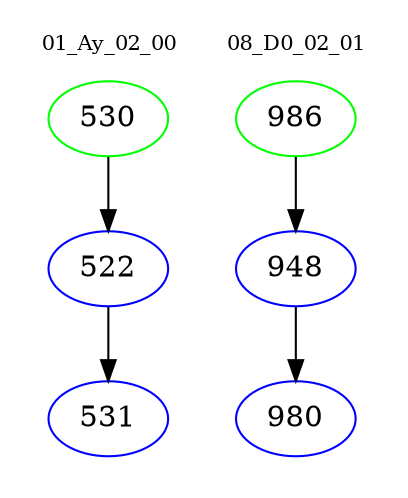 digraph{
subgraph cluster_0 {
color = white
label = "01_Ay_02_00";
fontsize=10;
T0_530 [label="530", color="green"]
T0_530 -> T0_522 [color="black"]
T0_522 [label="522", color="blue"]
T0_522 -> T0_531 [color="black"]
T0_531 [label="531", color="blue"]
}
subgraph cluster_1 {
color = white
label = "08_D0_02_01";
fontsize=10;
T1_986 [label="986", color="green"]
T1_986 -> T1_948 [color="black"]
T1_948 [label="948", color="blue"]
T1_948 -> T1_980 [color="black"]
T1_980 [label="980", color="blue"]
}
}
